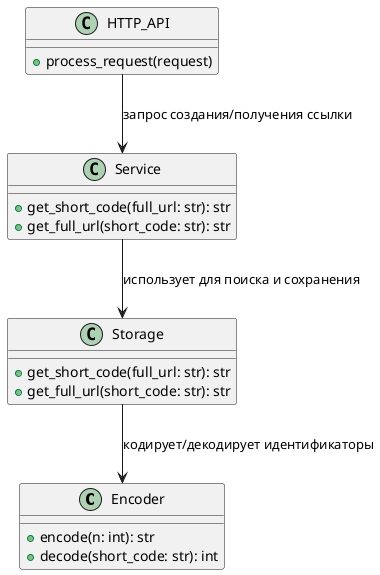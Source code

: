 @startuml
class Encoder {
    +encode(n: int): str
    +decode(short_code: str): int
}

class Storage {
    +get_short_code(full_url: str): str
    +get_full_url(short_code: str): str
}

class Service {
    +get_short_code(full_url: str): str
    +get_full_url(short_code: str): str
}

class HTTP_API {
    +process_request(request)
}

HTTP_API --> Service : запрос создания/получения ссылки
Service --> Storage : использует для поиска и сохранения
Storage --> Encoder : кодирует/декодирует идентификаторы
@enduml